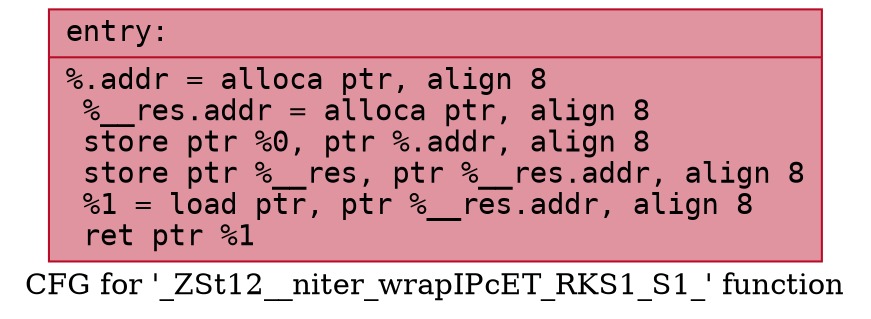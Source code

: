 digraph "CFG for '_ZSt12__niter_wrapIPcET_RKS1_S1_' function" {
	label="CFG for '_ZSt12__niter_wrapIPcET_RKS1_S1_' function";

	Node0x556bfebb5480 [shape=record,color="#b70d28ff", style=filled, fillcolor="#b70d2870" fontname="Courier",label="{entry:\l|  %.addr = alloca ptr, align 8\l  %__res.addr = alloca ptr, align 8\l  store ptr %0, ptr %.addr, align 8\l  store ptr %__res, ptr %__res.addr, align 8\l  %1 = load ptr, ptr %__res.addr, align 8\l  ret ptr %1\l}"];
}
